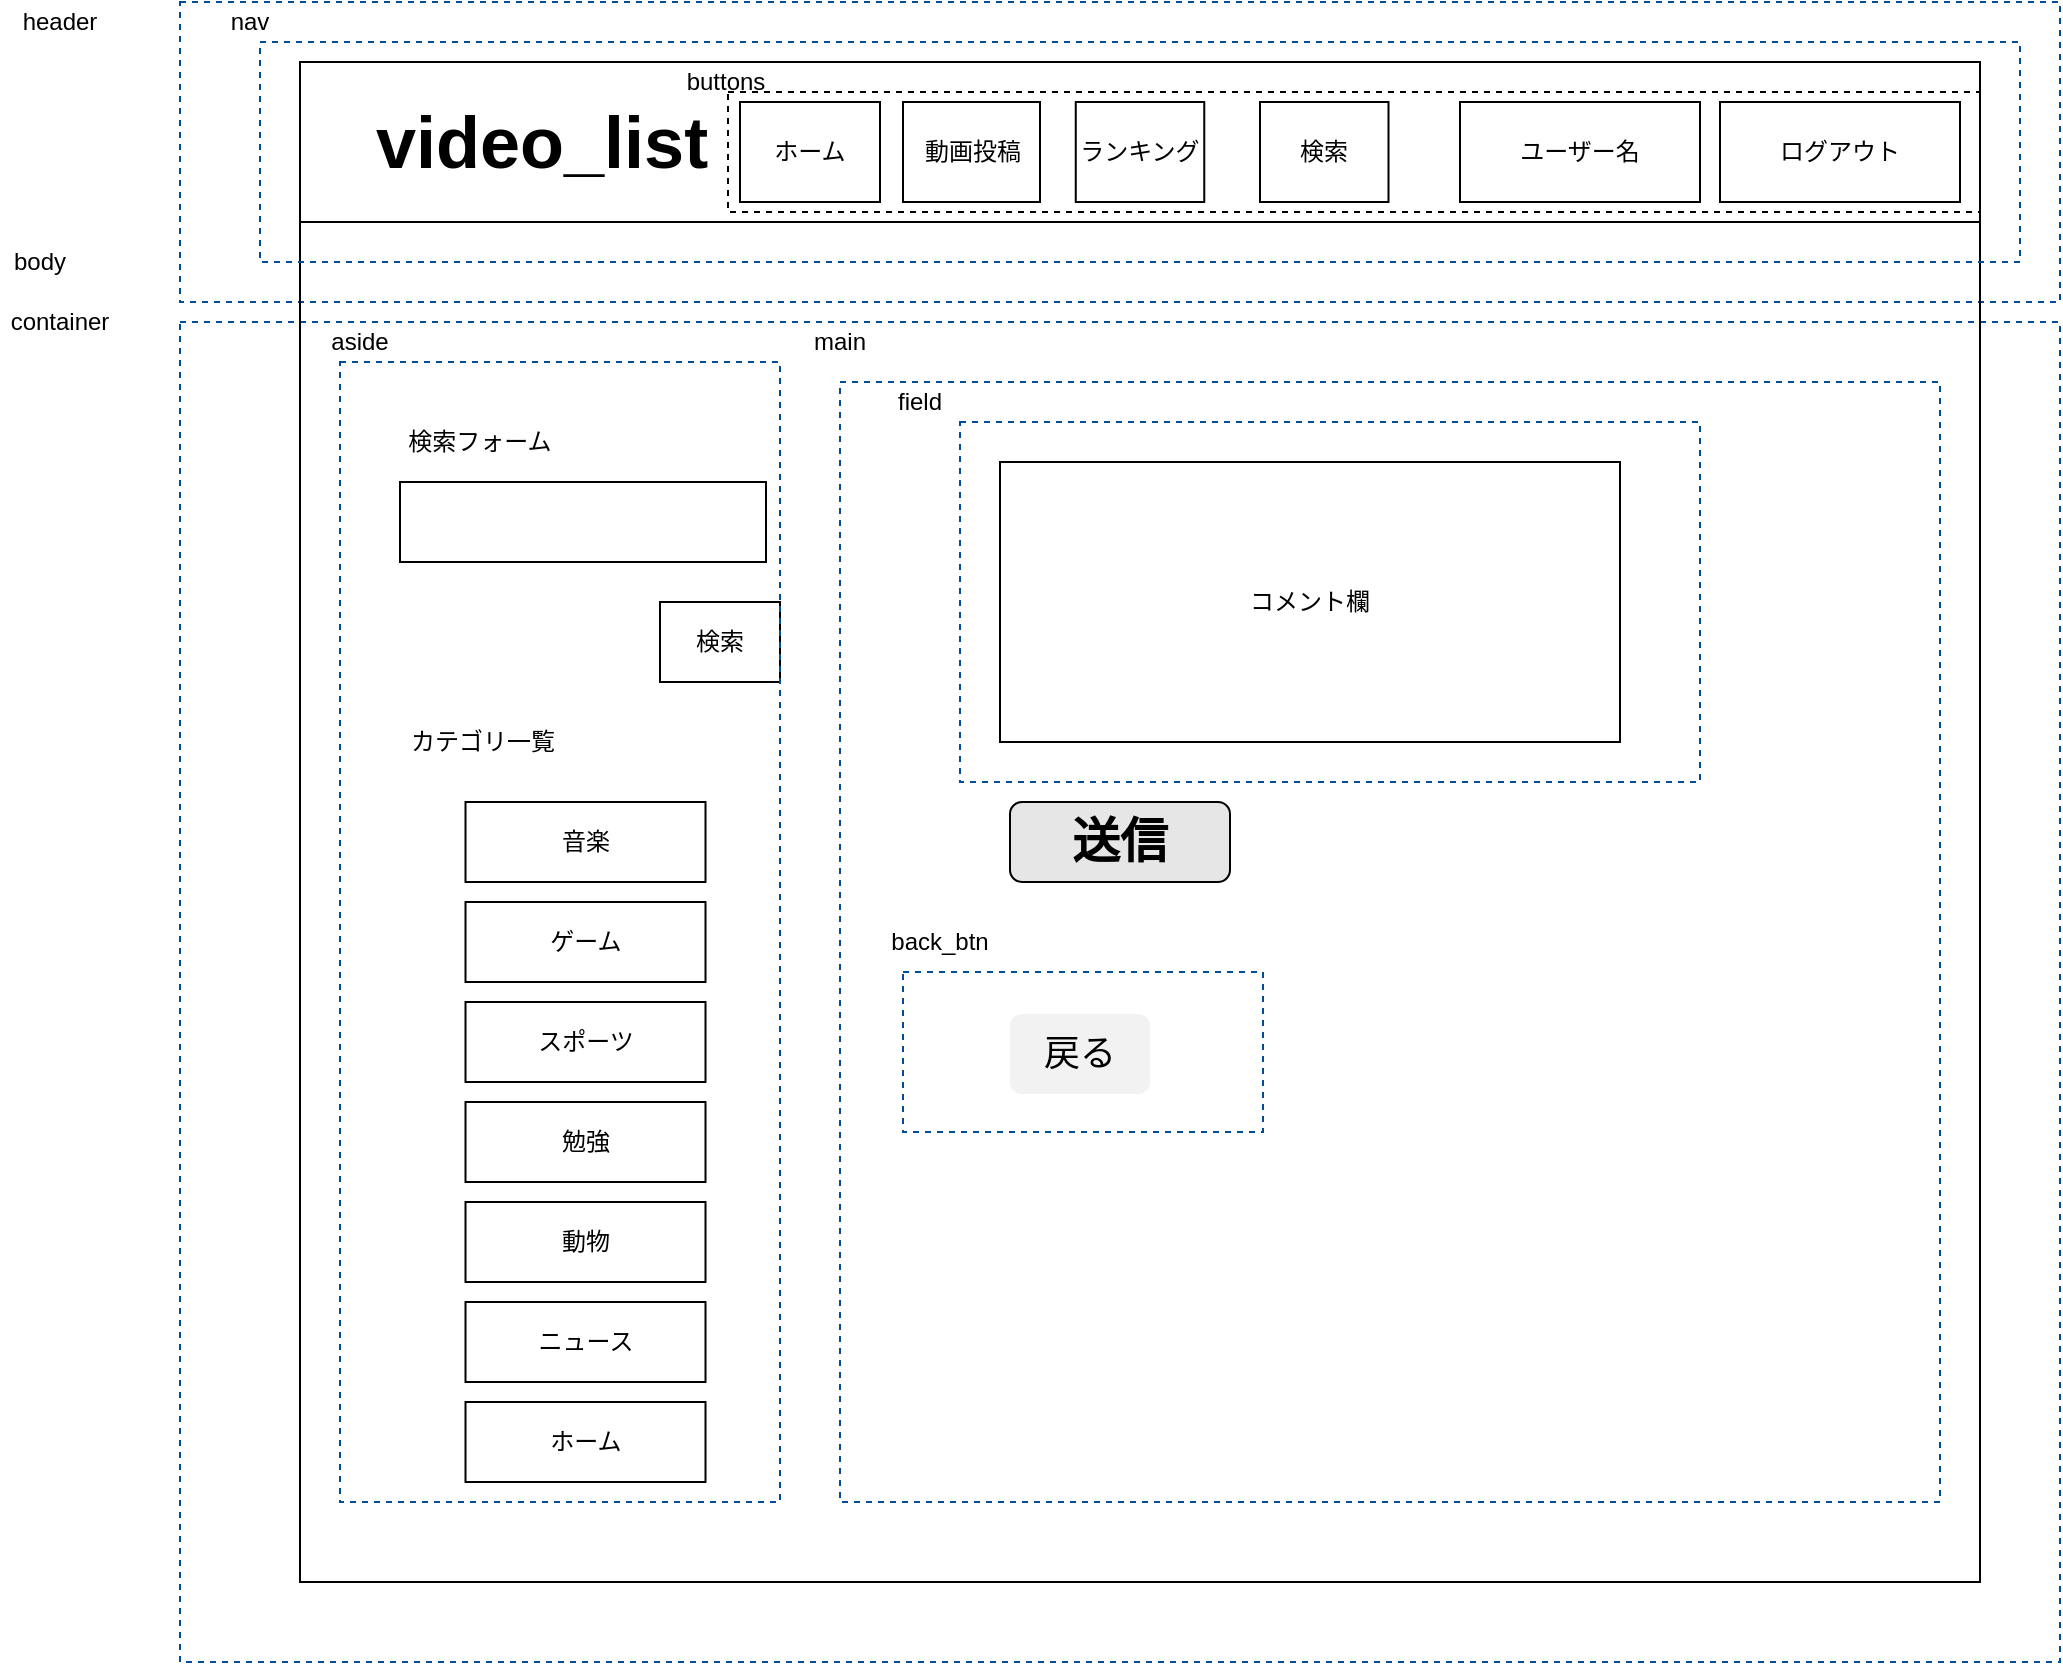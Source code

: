 <mxfile version="14.6.13" type="device"><diagram id="qV4Y1ibvRHWzE1QoIarS" name="ページ1"><mxGraphModel dx="1086" dy="1795" grid="1" gridSize="10" guides="1" tooltips="1" connect="1" arrows="1" fold="1" page="1" pageScale="1" pageWidth="827" pageHeight="1169" math="0" shadow="0"><root><mxCell id="0"/><mxCell id="1" parent="0"/><mxCell id="41ih9-w9jSs7INL_MtGD-24" value="" style="rounded=0;whiteSpace=wrap;html=1;fillColor=none;dashed=1;strokeColor=#004C99;" parent="1" vertex="1"><mxGeometry x="140" y="-1110" width="940" height="150" as="geometry"/></mxCell><mxCell id="41ih9-w9jSs7INL_MtGD-37" value="" style="rounded=0;whiteSpace=wrap;html=1;dashed=1;strokeColor=#004C99;fillColor=none;" parent="1" vertex="1"><mxGeometry x="140" y="-950" width="940" height="670" as="geometry"/></mxCell><mxCell id="UcNmZPkEHvnRl0_18qgE-3" value="" style="rounded=0;whiteSpace=wrap;html=1;fillColor=none;" parent="1" vertex="1"><mxGeometry x="200" y="-1080" width="840" height="760" as="geometry"/></mxCell><mxCell id="41ih9-w9jSs7INL_MtGD-1" value="&lt;font style=&quot;font-size: 36px&quot;&gt;&lt;b&gt;　video_list&lt;/b&gt;&lt;/font&gt;" style="rounded=0;whiteSpace=wrap;html=1;align=left;" parent="1" vertex="1"><mxGeometry x="200" y="-1080" width="840" height="80" as="geometry"/></mxCell><mxCell id="41ih9-w9jSs7INL_MtGD-2" value="ユーザー名" style="rounded=0;whiteSpace=wrap;html=1;" parent="1" vertex="1"><mxGeometry x="780" y="-1060" width="120" height="50" as="geometry"/></mxCell><mxCell id="41ih9-w9jSs7INL_MtGD-3" value="ログアウト" style="rounded=0;whiteSpace=wrap;html=1;" parent="1" vertex="1"><mxGeometry x="910" y="-1060" width="120" height="50" as="geometry"/></mxCell><mxCell id="41ih9-w9jSs7INL_MtGD-16" value="" style="rounded=0;whiteSpace=wrap;html=1;" parent="1" vertex="1"><mxGeometry x="250" y="-870" width="183" height="40" as="geometry"/></mxCell><mxCell id="41ih9-w9jSs7INL_MtGD-17" value="検索フォーム" style="text;html=1;strokeColor=none;fillColor=none;align=center;verticalAlign=middle;whiteSpace=wrap;rounded=0;" parent="1" vertex="1"><mxGeometry x="250" y="-900" width="80" height="20" as="geometry"/></mxCell><mxCell id="41ih9-w9jSs7INL_MtGD-19" value="検索" style="rounded=0;whiteSpace=wrap;html=1;" parent="1" vertex="1"><mxGeometry x="380" y="-810" width="60" height="40" as="geometry"/></mxCell><mxCell id="41ih9-w9jSs7INL_MtGD-28" value="" style="rounded=0;whiteSpace=wrap;html=1;fillColor=none;dashed=1;strokeColor=#004C99;" parent="1" vertex="1"><mxGeometry x="220" y="-930" width="220" height="570" as="geometry"/></mxCell><mxCell id="41ih9-w9jSs7INL_MtGD-30" value="main" style="text;html=1;strokeColor=none;fillColor=none;align=center;verticalAlign=middle;whiteSpace=wrap;rounded=0;dashed=1;" parent="1" vertex="1"><mxGeometry x="450" y="-950" width="40" height="20" as="geometry"/></mxCell><mxCell id="41ih9-w9jSs7INL_MtGD-31" value="aside" style="text;html=1;strokeColor=none;fillColor=none;align=center;verticalAlign=middle;whiteSpace=wrap;rounded=0;dashed=1;" parent="1" vertex="1"><mxGeometry x="210" y="-950" width="40" height="20" as="geometry"/></mxCell><mxCell id="41ih9-w9jSs7INL_MtGD-33" value="header" style="text;html=1;strokeColor=none;fillColor=none;align=center;verticalAlign=middle;whiteSpace=wrap;rounded=0;dashed=1;" parent="1" vertex="1"><mxGeometry x="60" y="-1110" width="40" height="20" as="geometry"/></mxCell><mxCell id="41ih9-w9jSs7INL_MtGD-38" value="body" style="text;html=1;strokeColor=none;fillColor=none;align=center;verticalAlign=middle;whiteSpace=wrap;rounded=0;dashed=1;" parent="1" vertex="1"><mxGeometry x="50" y="-990" width="40" height="20" as="geometry"/></mxCell><mxCell id="1c0NNwxKIvy2WAwoOnhW-1" value="ホーム" style="rounded=0;whiteSpace=wrap;html=1;" parent="1" vertex="1"><mxGeometry x="420" y="-1060" width="70" height="50" as="geometry"/></mxCell><mxCell id="1c0NNwxKIvy2WAwoOnhW-2" value="動画投稿" style="rounded=0;whiteSpace=wrap;html=1;" parent="1" vertex="1"><mxGeometry x="501.5" y="-1060" width="68.5" height="50" as="geometry"/></mxCell><mxCell id="1c0NNwxKIvy2WAwoOnhW-5" value="ランキング" style="rounded=0;whiteSpace=wrap;html=1;" parent="1" vertex="1"><mxGeometry x="587.88" y="-1060" width="64.25" height="50" as="geometry"/></mxCell><mxCell id="JnhSFOKj9GDTMDjTWT9U-1" value="検索" style="rounded=0;whiteSpace=wrap;html=1;" parent="1" vertex="1"><mxGeometry x="680" y="-1060" width="64.25" height="50" as="geometry"/></mxCell><mxCell id="JnhSFOKj9GDTMDjTWT9U-2" value="" style="rounded=0;whiteSpace=wrap;html=1;fillColor=none;dashed=1;strokeColor=#004C99;" parent="1" vertex="1"><mxGeometry x="180" y="-1090" width="880" height="110" as="geometry"/></mxCell><mxCell id="JnhSFOKj9GDTMDjTWT9U-5" value="nav" style="text;html=1;strokeColor=none;fillColor=none;align=center;verticalAlign=middle;whiteSpace=wrap;rounded=0;dashed=1;" parent="1" vertex="1"><mxGeometry x="90" y="-1110" width="170" height="20" as="geometry"/></mxCell><mxCell id="JnhSFOKj9GDTMDjTWT9U-6" value="" style="rounded=0;whiteSpace=wrap;html=1;dashed=1;strokeColor=#000000;fillColor=none;" parent="1" vertex="1"><mxGeometry x="414" y="-1065" width="626" height="60" as="geometry"/></mxCell><mxCell id="JnhSFOKj9GDTMDjTWT9U-8" value="buttons" style="text;html=1;strokeColor=none;fillColor=none;align=center;verticalAlign=middle;whiteSpace=wrap;rounded=0;dashed=1;" parent="1" vertex="1"><mxGeometry x="393" y="-1080" width="40" height="20" as="geometry"/></mxCell><mxCell id="JnhSFOKj9GDTMDjTWT9U-9" value="container" style="text;html=1;strokeColor=none;fillColor=none;align=center;verticalAlign=middle;whiteSpace=wrap;rounded=0;dashed=1;" parent="1" vertex="1"><mxGeometry x="60" y="-960" width="40" height="20" as="geometry"/></mxCell><mxCell id="sjgWXEr6CRuSXB0uK5Ae-4" value="" style="rounded=0;whiteSpace=wrap;html=1;fillColor=none;dashed=1;strokeColor=#004C99;" parent="1" vertex="1"><mxGeometry x="470" y="-920" width="550" height="560" as="geometry"/></mxCell><mxCell id="sjgWXEr6CRuSXB0uK5Ae-13" value="&lt;span style=&quot;font-size: 24px&quot;&gt;&lt;b&gt;送信&lt;/b&gt;&lt;/span&gt;" style="text;html=1;align=center;verticalAlign=middle;whiteSpace=wrap;rounded=1;strokeColor=#000000;fillColor=#E6E6E6;" parent="1" vertex="1"><mxGeometry x="555" y="-710" width="110" height="40" as="geometry"/></mxCell><mxCell id="sjgWXEr6CRuSXB0uK5Ae-14" value="&lt;font style=&quot;font-size: 18px&quot;&gt;戻る&lt;/font&gt;" style="text;html=1;align=center;verticalAlign=middle;whiteSpace=wrap;rounded=1;fillColor=#F2F2F2;" parent="1" vertex="1"><mxGeometry x="555" y="-604" width="70" height="40" as="geometry"/></mxCell><mxCell id="uO125IAHE_cesAZZmImD-2" value="コメント欄" style="rounded=0;whiteSpace=wrap;html=1;" parent="1" vertex="1"><mxGeometry x="550" y="-880" width="310" height="140" as="geometry"/></mxCell><mxCell id="uO125IAHE_cesAZZmImD-3" value="" style="rounded=0;whiteSpace=wrap;html=1;fillColor=none;dashed=1;strokeColor=#004C99;" parent="1" vertex="1"><mxGeometry x="530" y="-900" width="370" height="180" as="geometry"/></mxCell><mxCell id="uO125IAHE_cesAZZmImD-4" value="field" style="text;html=1;strokeColor=none;fillColor=none;align=center;verticalAlign=middle;whiteSpace=wrap;rounded=0;" parent="1" vertex="1"><mxGeometry x="490" y="-920" width="40" height="20" as="geometry"/></mxCell><mxCell id="wGtDmKAxl74so9Vrs0D1-1" value="" style="rounded=0;whiteSpace=wrap;html=1;dashed=1;strokeColor=#004C99;fillColor=none;" parent="1" vertex="1"><mxGeometry x="501.5" y="-625" width="180" height="80" as="geometry"/></mxCell><mxCell id="wGtDmKAxl74so9Vrs0D1-2" value="back_btn" style="text;html=1;strokeColor=none;fillColor=none;align=center;verticalAlign=middle;whiteSpace=wrap;rounded=0;" parent="1" vertex="1"><mxGeometry x="485" y="-650" width="70" height="20" as="geometry"/></mxCell><mxCell id="Md00Tsu7OU0lmDmHSAHi-1" value="音楽" style="rounded=0;whiteSpace=wrap;html=1;" vertex="1" parent="1"><mxGeometry x="282.75" y="-710" width="120" height="40" as="geometry"/></mxCell><mxCell id="Md00Tsu7OU0lmDmHSAHi-2" value="ホーム" style="rounded=0;whiteSpace=wrap;html=1;" vertex="1" parent="1"><mxGeometry x="282.75" y="-410" width="120" height="40" as="geometry"/></mxCell><mxCell id="Md00Tsu7OU0lmDmHSAHi-3" value="動物" style="rounded=0;whiteSpace=wrap;html=1;" vertex="1" parent="1"><mxGeometry x="282.75" y="-510" width="120" height="40" as="geometry"/></mxCell><mxCell id="Md00Tsu7OU0lmDmHSAHi-4" value="ゲーム" style="rounded=0;whiteSpace=wrap;html=1;" vertex="1" parent="1"><mxGeometry x="282.75" y="-660" width="120" height="40" as="geometry"/></mxCell><mxCell id="Md00Tsu7OU0lmDmHSAHi-5" value="スポーツ" style="rounded=0;whiteSpace=wrap;html=1;" vertex="1" parent="1"><mxGeometry x="282.75" y="-610" width="120" height="40" as="geometry"/></mxCell><mxCell id="Md00Tsu7OU0lmDmHSAHi-6" value="勉強" style="rounded=0;whiteSpace=wrap;html=1;" vertex="1" parent="1"><mxGeometry x="282.75" y="-560" width="120" height="40" as="geometry"/></mxCell><mxCell id="Md00Tsu7OU0lmDmHSAHi-7" value="カテゴリ一覧" style="text;html=1;strokeColor=none;fillColor=none;align=center;verticalAlign=middle;whiteSpace=wrap;rounded=0;" vertex="1" parent="1"><mxGeometry x="250" y="-750" width="82.75" height="20" as="geometry"/></mxCell><mxCell id="Md00Tsu7OU0lmDmHSAHi-8" value="ニュース" style="rounded=0;whiteSpace=wrap;html=1;" vertex="1" parent="1"><mxGeometry x="282.75" y="-460" width="120" height="40" as="geometry"/></mxCell></root></mxGraphModel></diagram></mxfile>